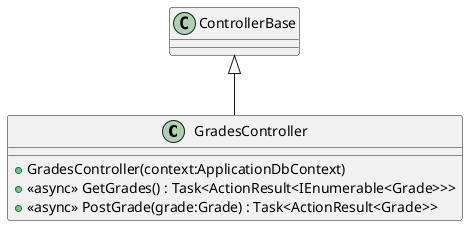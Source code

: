 @startuml
class GradesController {
    + GradesController(context:ApplicationDbContext)
    + <<async>> GetGrades() : Task<ActionResult<IEnumerable<Grade>>>
    + <<async>> PostGrade(grade:Grade) : Task<ActionResult<Grade>>
}
ControllerBase <|-- GradesController
@enduml
